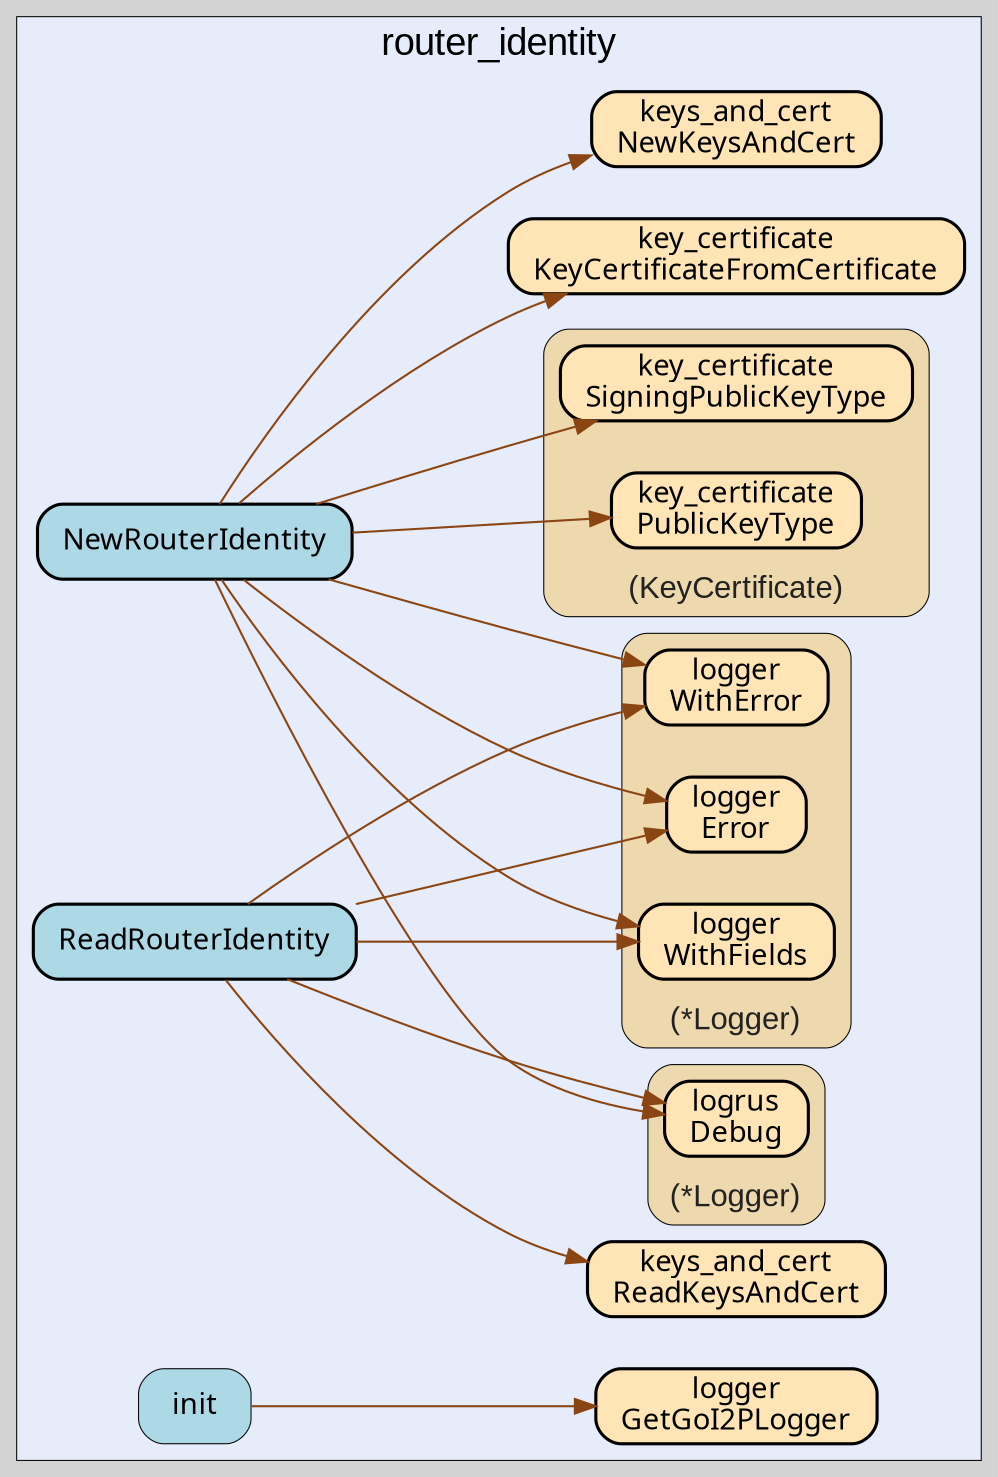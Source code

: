 digraph gocallvis {
    label="";
    labeljust="l";
    fontname="Arial";
    fontsize="14";
    rankdir="LR";
    bgcolor="lightgray";
    style="solid";
    penwidth="0.5";
    pad="0.0";
    nodesep="0.35";

    node [shape="box" style="filled,rounded" fillcolor="honeydew" fontname="Verdana" penwidth="1.0" margin="0.16,0.0"];
    edge [minlen="2"]

    subgraph "cluster_focus" {
        bgcolor="#e6ecfa";
label="router_identity";
labelloc="t";
labeljust="c";
fontsize="18";
        
        "github.com/go-i2p/common/router_identity.NewRouterIdentity" [ fillcolor="lightblue" label="NewRouterIdentity" penwidth="1.5" tooltip="github.com/go-i2p/common/router_identity.NewRouterIdentity | defined in router_identity_struct.go:37\nat router_identity_struct.go:61: calling [(github.com/go-i2p/common/key_certificate.KeyCertificate).PublicKeyType]\nat router_identity_struct.go:44: calling [(*github.com/go-i2p/logger.Logger).WithError]\nat router_identity_struct.go:51: calling [(*github.com/go-i2p/logger.Logger).WithError]\nat router_identity_struct.go:49: calling [github.com/go-i2p/common/keys_and_cert.NewKeysAndCert]\nat router_identity_struct.go:62: calling [(github.com/go-i2p/common/key_certificate.KeyCertificate).SigningPublicKeyType]\nat router_identity_struct.go:60: calling [(*github.com/go-i2p/logger.Logger).WithFields]\nat router_identity_struct.go:38: calling [(*github.com/sirupsen/logrus.Logger).Debug]\nat router_identity_struct.go:64: calling [(*github.com/sirupsen/logrus.Logger).Debug]\nat router_identity_struct.go:42: calling [github.com/go-i2p/common/key_certificate.KeyCertificateFromCertificate]\nat router_identity_struct.go:44: calling [(*github.com/go-i2p/logger.Logger).Error]\nat router_identity_struct.go:51: calling [(*github.com/go-i2p/logger.Logger).Error]" ]
        "github.com/go-i2p/common/key_certificate.KeyCertificateFromCertificate" [ fillcolor="moccasin" label="key_certificate\nKeyCertificateFromCertificate" penwidth="1.5" tooltip="github.com/go-i2p/common/key_certificate.KeyCertificateFromCertificate | defined in key_certificate_struct.go:107" ]
        "github.com/go-i2p/common/keys_and_cert.NewKeysAndCert" [ label="keys_and_cert\nNewKeysAndCert" penwidth="1.5" tooltip="github.com/go-i2p/common/keys_and_cert.NewKeysAndCert | defined in keys_and_cert_struct.go:80" fillcolor="moccasin" ]
        "github.com/go-i2p/common/router_identity.init" [ fillcolor="lightblue" label="init" penwidth="0.5" tooltip="github.com/go-i2p/common/router_identity.init | defined in .:0\nat router_identity_struct.go:14: calling [github.com/go-i2p/logger.GetGoI2PLogger]" ]
        "github.com/go-i2p/logger.GetGoI2PLogger" [ label="logger\nGetGoI2PLogger" penwidth="1.5" tooltip="github.com/go-i2p/logger.GetGoI2PLogger | defined in log.go:120" fillcolor="moccasin" ]
        "github.com/go-i2p/common/router_identity.ReadRouterIdentity" [ tooltip="github.com/go-i2p/common/router_identity.ReadRouterIdentity | defined in router_identity_struct.go:73\nat router_identity_struct.go:76: calling [(*github.com/sirupsen/logrus.Logger).Debug]\nat router_identity_struct.go:87: calling [(*github.com/sirupsen/logrus.Logger).Debug]\nat router_identity_struct.go:79: calling [(*github.com/go-i2p/logger.Logger).WithError]\nat router_identity_struct.go:79: calling [(*github.com/go-i2p/logger.Logger).Error]\nat router_identity_struct.go:74: calling [(*github.com/go-i2p/logger.Logger).WithFields]\nat router_identity_struct.go:85: calling [(*github.com/go-i2p/logger.Logger).WithFields]\nat router_identity_struct.go:77: calling [github.com/go-i2p/common/keys_and_cert.ReadKeysAndCert]" fillcolor="lightblue" label="ReadRouterIdentity" penwidth="1.5" ]
        "github.com/go-i2p/common/keys_and_cert.ReadKeysAndCert" [ label="keys_and_cert\nReadKeysAndCert" penwidth="1.5" tooltip="github.com/go-i2p/common/keys_and_cert.ReadKeysAndCert | defined in keys_and_cert_struct.go:201" fillcolor="moccasin" ]
        
        subgraph "cluster_*github.com/go-i2p/logger.Logger" {
        fontsize="15";
fontcolor="#222222";
labelloc="b";
style="rounded,filled";
fillcolor="wheat2";
label="(*Logger)";
tooltip="type: *github.com/go-i2p/logger.Logger";
penwidth="0.5";
        
        "(*github.com/go-i2p/logger.Logger).WithError" [ label="logger\nWithError" penwidth="1.5" tooltip="(*github.com/go-i2p/logger.Logger).WithError | defined in log.go:66" fillcolor="moccasin" ]
        "(*github.com/go-i2p/logger.Logger).Error" [ fillcolor="moccasin" label="logger\nError" penwidth="1.5" tooltip="(*github.com/go-i2p/logger.Logger).Error | defined in log.go:42" ]
        "(*github.com/go-i2p/logger.Logger).WithFields" [ fillcolor="moccasin" label="logger\nWithFields" penwidth="1.5" tooltip="(*github.com/go-i2p/logger.Logger).WithFields | defined in log.go:60" ]
        
    }

        subgraph "cluster_*github.com/sirupsen/logrus.Logger" {
        fontsize="15";
fontcolor="#222222";
labelloc="b";
style="rounded,filled";
fillcolor="wheat2";
label="(*Logger)";
tooltip="type: *github.com/sirupsen/logrus.Logger";
penwidth="0.5";
        
        "(*github.com/sirupsen/logrus.Logger).Debug" [ penwidth="1.5" tooltip="(*github.com/sirupsen/logrus.Logger).Debug | defined in logger.go:221" fillcolor="moccasin" label="logrus\nDebug" ]
        
    }

        subgraph "cluster_github.com/go-i2p/common/key_certificate.KeyCertificate" {
        labelloc="b";
style="rounded,filled";
fillcolor="wheat2";
label="(KeyCertificate)";
tooltip="type: github.com/go-i2p/common/key_certificate.KeyCertificate";
penwidth="0.5";
fontsize="15";
fontcolor="#222222";
        
        "(github.com/go-i2p/common/key_certificate.KeyCertificate).PublicKeyType" [ label="key_certificate\nPublicKeyType" penwidth="1.5" tooltip="(github.com/go-i2p/common/key_certificate.KeyCertificate).PublicKeyType | defined in key_certificate_struct.go:172" fillcolor="moccasin" ]
        "(github.com/go-i2p/common/key_certificate.KeyCertificate).SigningPublicKeyType" [ fillcolor="moccasin" label="key_certificate\nSigningPublicKeyType" penwidth="1.5" tooltip="(github.com/go-i2p/common/key_certificate.KeyCertificate).SigningPublicKeyType | defined in key_certificate_struct.go:163" ]
        
    }

    }

    "github.com/go-i2p/common/router_identity.NewRouterIdentity" -> "(github.com/go-i2p/common/key_certificate.KeyCertificate).PublicKeyType" [ color="saddlebrown" tooltip="at router_identity_struct.go:61: calling [(github.com/go-i2p/common/key_certificate.KeyCertificate).PublicKeyType]" ]
    "github.com/go-i2p/common/router_identity.init" -> "github.com/go-i2p/logger.GetGoI2PLogger" [ color="saddlebrown" tooltip="at router_identity_struct.go:14: calling [github.com/go-i2p/logger.GetGoI2PLogger]" ]
    "github.com/go-i2p/common/router_identity.ReadRouterIdentity" -> "(*github.com/sirupsen/logrus.Logger).Debug" [ color="saddlebrown" tooltip="at router_identity_struct.go:76: calling [(*github.com/sirupsen/logrus.Logger).Debug]\nat router_identity_struct.go:87: calling [(*github.com/sirupsen/logrus.Logger).Debug]" ]
    "github.com/go-i2p/common/router_identity.ReadRouterIdentity" -> "(*github.com/go-i2p/logger.Logger).WithError" [ color="saddlebrown" tooltip="at router_identity_struct.go:79: calling [(*github.com/go-i2p/logger.Logger).WithError]" ]
    "github.com/go-i2p/common/router_identity.ReadRouterIdentity" -> "(*github.com/go-i2p/logger.Logger).Error" [ color="saddlebrown" tooltip="at router_identity_struct.go:79: calling [(*github.com/go-i2p/logger.Logger).Error]" ]
    "github.com/go-i2p/common/router_identity.NewRouterIdentity" -> "(*github.com/go-i2p/logger.Logger).WithError" [ color="saddlebrown" tooltip="at router_identity_struct.go:44: calling [(*github.com/go-i2p/logger.Logger).WithError]\nat router_identity_struct.go:51: calling [(*github.com/go-i2p/logger.Logger).WithError]" ]
    "github.com/go-i2p/common/router_identity.NewRouterIdentity" -> "github.com/go-i2p/common/keys_and_cert.NewKeysAndCert" [ color="saddlebrown" tooltip="at router_identity_struct.go:49: calling [github.com/go-i2p/common/keys_and_cert.NewKeysAndCert]" ]
    "github.com/go-i2p/common/router_identity.NewRouterIdentity" -> "(github.com/go-i2p/common/key_certificate.KeyCertificate).SigningPublicKeyType" [ color="saddlebrown" tooltip="at router_identity_struct.go:62: calling [(github.com/go-i2p/common/key_certificate.KeyCertificate).SigningPublicKeyType]" ]
    "github.com/go-i2p/common/router_identity.NewRouterIdentity" -> "(*github.com/go-i2p/logger.Logger).WithFields" [ color="saddlebrown" tooltip="at router_identity_struct.go:60: calling [(*github.com/go-i2p/logger.Logger).WithFields]" ]
    "github.com/go-i2p/common/router_identity.ReadRouterIdentity" -> "(*github.com/go-i2p/logger.Logger).WithFields" [ tooltip="at router_identity_struct.go:74: calling [(*github.com/go-i2p/logger.Logger).WithFields]\nat router_identity_struct.go:85: calling [(*github.com/go-i2p/logger.Logger).WithFields]" color="saddlebrown" ]
    "github.com/go-i2p/common/router_identity.ReadRouterIdentity" -> "github.com/go-i2p/common/keys_and_cert.ReadKeysAndCert" [ color="saddlebrown" tooltip="at router_identity_struct.go:77: calling [github.com/go-i2p/common/keys_and_cert.ReadKeysAndCert]" ]
    "github.com/go-i2p/common/router_identity.NewRouterIdentity" -> "(*github.com/sirupsen/logrus.Logger).Debug" [ color="saddlebrown" tooltip="at router_identity_struct.go:38: calling [(*github.com/sirupsen/logrus.Logger).Debug]\nat router_identity_struct.go:64: calling [(*github.com/sirupsen/logrus.Logger).Debug]" ]
    "github.com/go-i2p/common/router_identity.NewRouterIdentity" -> "github.com/go-i2p/common/key_certificate.KeyCertificateFromCertificate" [ color="saddlebrown" tooltip="at router_identity_struct.go:42: calling [github.com/go-i2p/common/key_certificate.KeyCertificateFromCertificate]" ]
    "github.com/go-i2p/common/router_identity.NewRouterIdentity" -> "(*github.com/go-i2p/logger.Logger).Error" [ color="saddlebrown" tooltip="at router_identity_struct.go:44: calling [(*github.com/go-i2p/logger.Logger).Error]\nat router_identity_struct.go:51: calling [(*github.com/go-i2p/logger.Logger).Error]" ]
}
